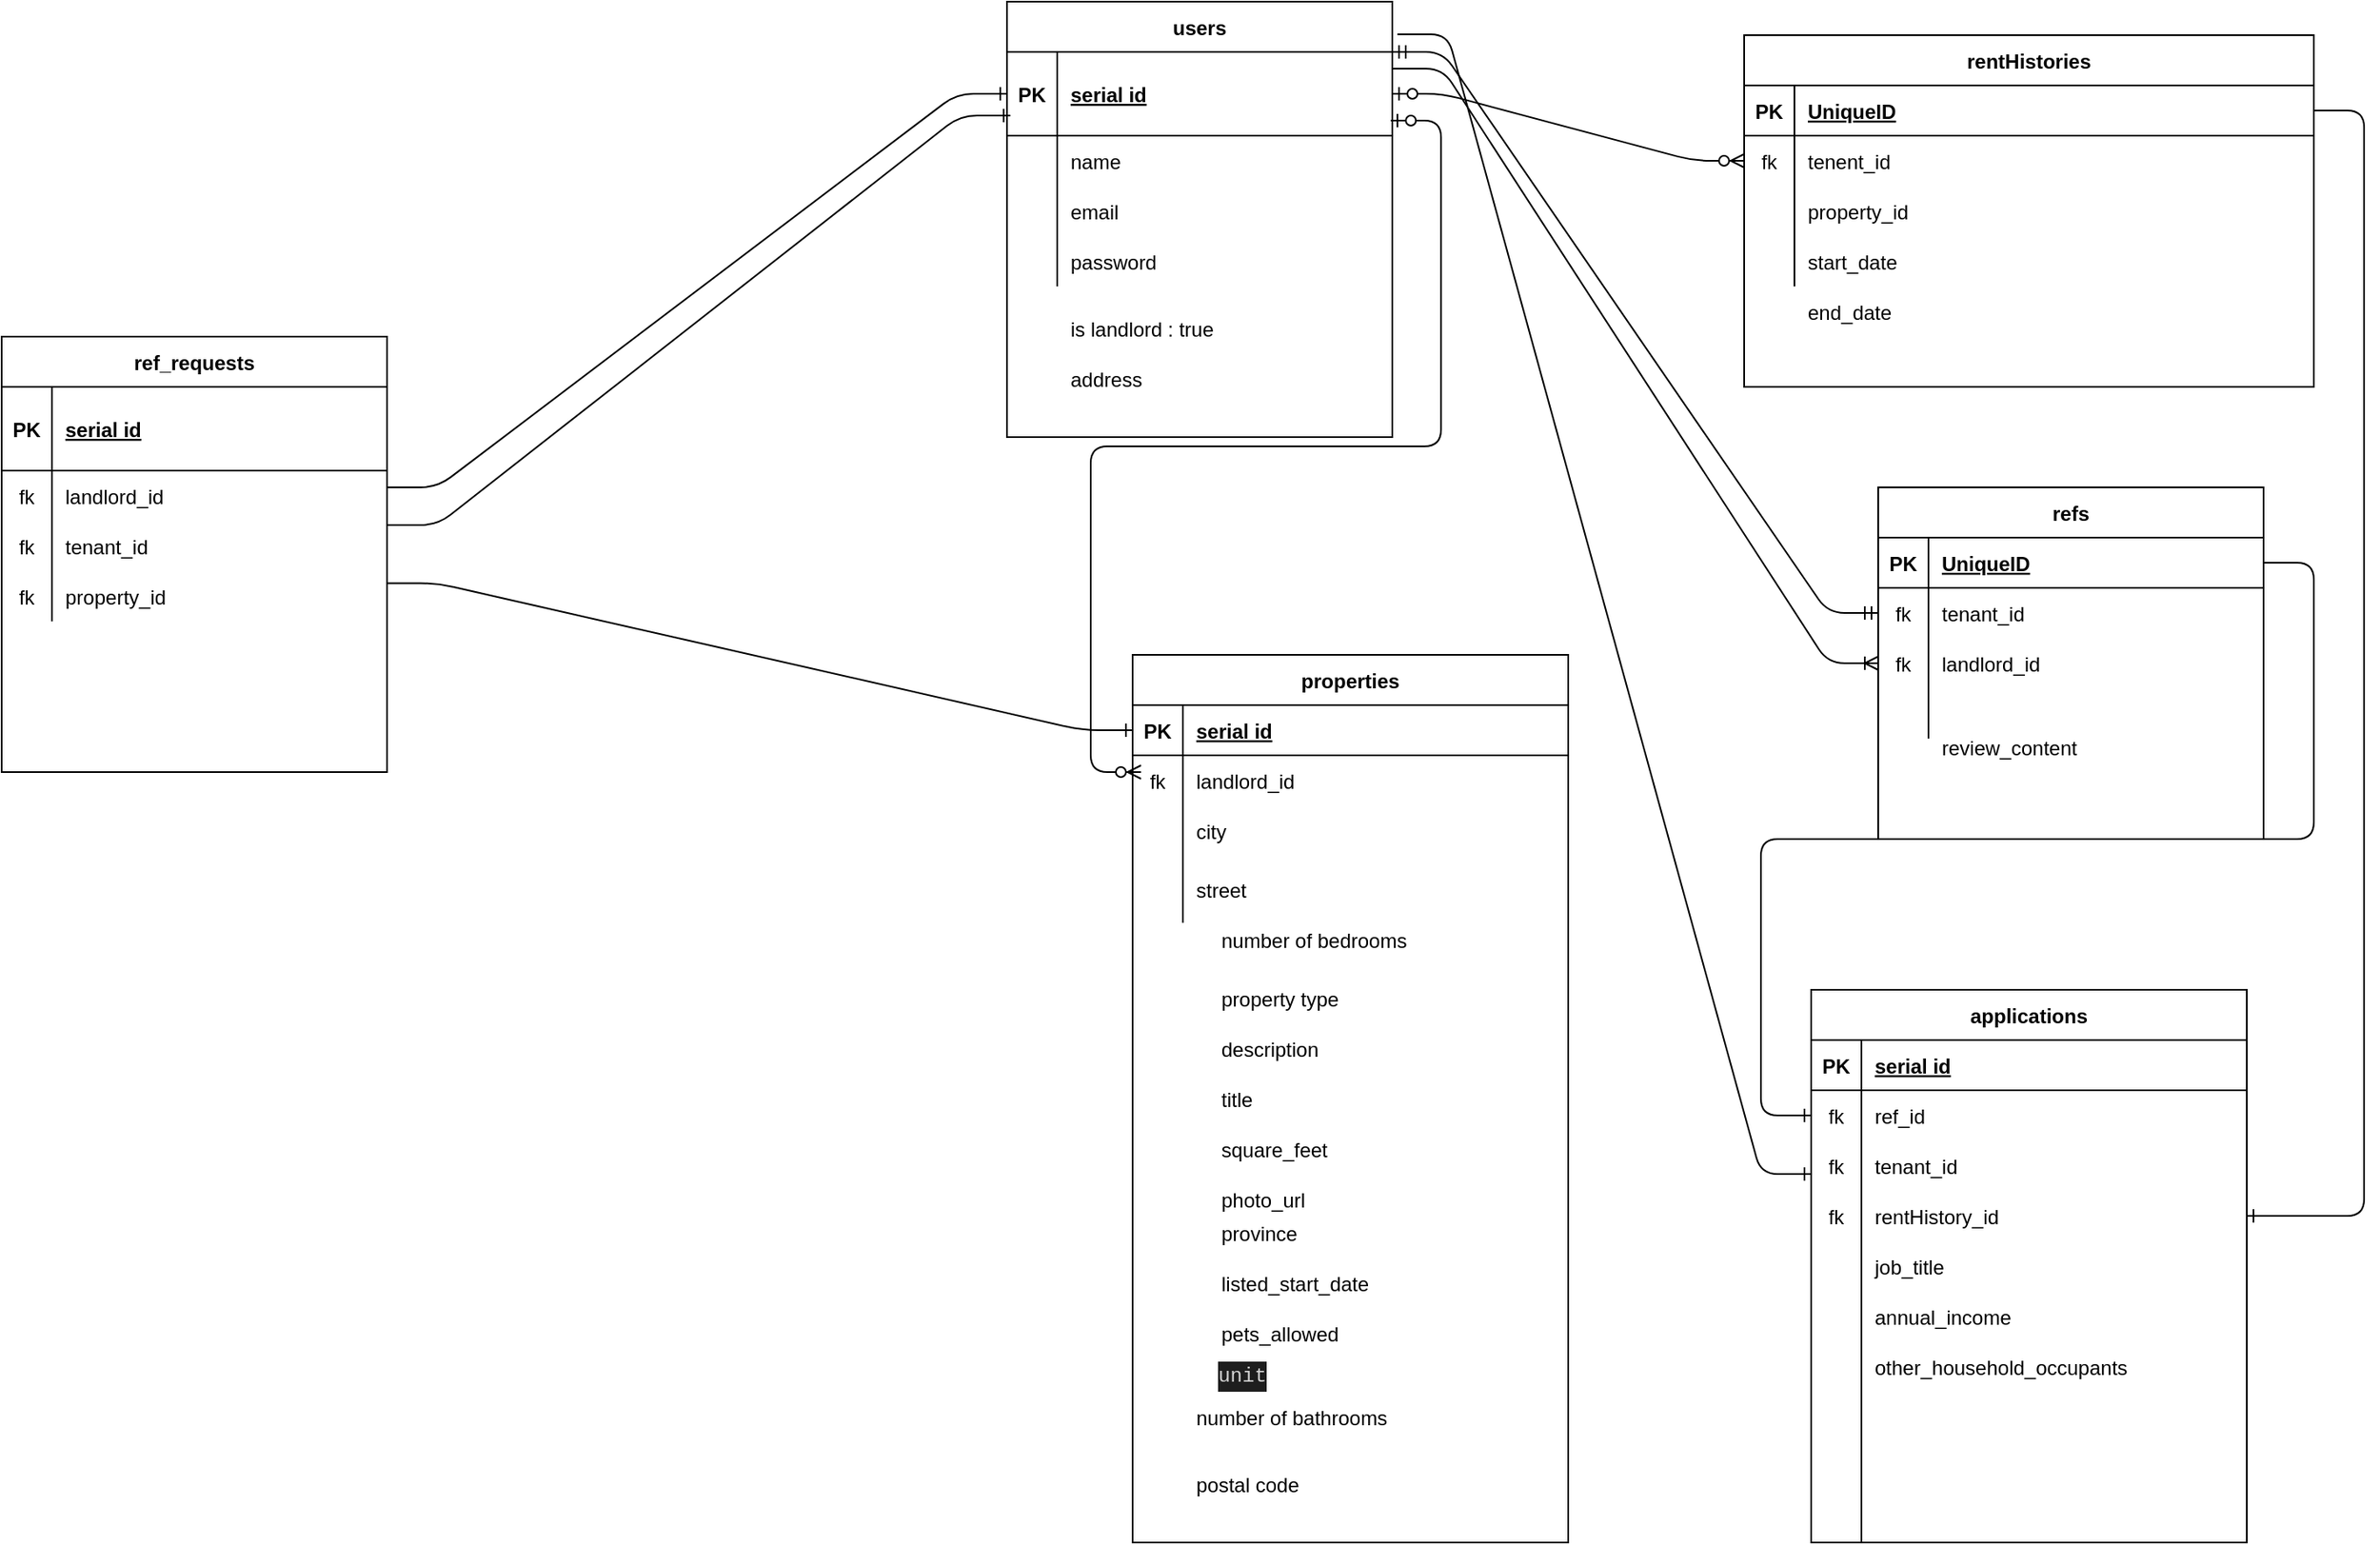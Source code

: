 <mxfile version="14.8.1" type="github"><diagram id="s0UUck-Fuh2YsvREzWcX" name="Page-1"><mxGraphModel dx="2206" dy="614" grid="1" gridSize="10" guides="1" tooltips="1" connect="1" arrows="1" fold="1" page="1" pageScale="1" pageWidth="1100" pageHeight="1700" math="0" shadow="0"><root><mxCell id="0"/><mxCell id="1" parent="0"/><mxCell id="gV3G6oGgYe0_w0hAwtkZ-9" value="users" style="shape=table;startSize=30;container=1;collapsible=1;childLayout=tableLayout;fixedRows=1;rowLines=0;fontStyle=1;align=center;resizeLast=1;" parent="1" vertex="1"><mxGeometry x="20" y="20" width="230" height="260" as="geometry"/></mxCell><mxCell id="gV3G6oGgYe0_w0hAwtkZ-10" value="" style="shape=partialRectangle;collapsible=0;dropTarget=0;pointerEvents=0;fillColor=none;top=0;left=0;bottom=1;right=0;points=[[0,0.5],[1,0.5]];portConstraint=eastwest;" parent="gV3G6oGgYe0_w0hAwtkZ-9" vertex="1"><mxGeometry y="30" width="230" height="50" as="geometry"/></mxCell><mxCell id="gV3G6oGgYe0_w0hAwtkZ-11" value="PK" style="shape=partialRectangle;connectable=0;fillColor=none;top=0;left=0;bottom=0;right=0;fontStyle=1;overflow=hidden;" parent="gV3G6oGgYe0_w0hAwtkZ-10" vertex="1"><mxGeometry width="30" height="50" as="geometry"/></mxCell><mxCell id="gV3G6oGgYe0_w0hAwtkZ-12" value="serial id" style="shape=partialRectangle;connectable=0;fillColor=none;top=0;left=0;bottom=0;right=0;align=left;spacingLeft=6;fontStyle=5;overflow=hidden;" parent="gV3G6oGgYe0_w0hAwtkZ-10" vertex="1"><mxGeometry x="30" width="200" height="50" as="geometry"/></mxCell><mxCell id="gV3G6oGgYe0_w0hAwtkZ-13" value="" style="shape=partialRectangle;collapsible=0;dropTarget=0;pointerEvents=0;fillColor=none;top=0;left=0;bottom=0;right=0;points=[[0,0.5],[1,0.5]];portConstraint=eastwest;" parent="gV3G6oGgYe0_w0hAwtkZ-9" vertex="1"><mxGeometry y="80" width="230" height="30" as="geometry"/></mxCell><mxCell id="gV3G6oGgYe0_w0hAwtkZ-14" value="" style="shape=partialRectangle;connectable=0;fillColor=none;top=0;left=0;bottom=0;right=0;editable=1;overflow=hidden;" parent="gV3G6oGgYe0_w0hAwtkZ-13" vertex="1"><mxGeometry width="30" height="30" as="geometry"/></mxCell><mxCell id="gV3G6oGgYe0_w0hAwtkZ-15" value="name" style="shape=partialRectangle;connectable=0;fillColor=none;top=0;left=0;bottom=0;right=0;align=left;spacingLeft=6;overflow=hidden;" parent="gV3G6oGgYe0_w0hAwtkZ-13" vertex="1"><mxGeometry x="30" width="200" height="30" as="geometry"/></mxCell><mxCell id="gV3G6oGgYe0_w0hAwtkZ-16" value="" style="shape=partialRectangle;collapsible=0;dropTarget=0;pointerEvents=0;fillColor=none;top=0;left=0;bottom=0;right=0;points=[[0,0.5],[1,0.5]];portConstraint=eastwest;" parent="gV3G6oGgYe0_w0hAwtkZ-9" vertex="1"><mxGeometry y="110" width="230" height="30" as="geometry"/></mxCell><mxCell id="gV3G6oGgYe0_w0hAwtkZ-17" value="" style="shape=partialRectangle;connectable=0;fillColor=none;top=0;left=0;bottom=0;right=0;editable=1;overflow=hidden;" parent="gV3G6oGgYe0_w0hAwtkZ-16" vertex="1"><mxGeometry width="30" height="30" as="geometry"/></mxCell><mxCell id="gV3G6oGgYe0_w0hAwtkZ-18" value="email" style="shape=partialRectangle;connectable=0;fillColor=none;top=0;left=0;bottom=0;right=0;align=left;spacingLeft=6;overflow=hidden;" parent="gV3G6oGgYe0_w0hAwtkZ-16" vertex="1"><mxGeometry x="30" width="200" height="30" as="geometry"/></mxCell><mxCell id="gV3G6oGgYe0_w0hAwtkZ-19" value="" style="shape=partialRectangle;collapsible=0;dropTarget=0;pointerEvents=0;fillColor=none;top=0;left=0;bottom=0;right=0;points=[[0,0.5],[1,0.5]];portConstraint=eastwest;" parent="gV3G6oGgYe0_w0hAwtkZ-9" vertex="1"><mxGeometry y="140" width="230" height="30" as="geometry"/></mxCell><mxCell id="gV3G6oGgYe0_w0hAwtkZ-20" value="" style="shape=partialRectangle;connectable=0;fillColor=none;top=0;left=0;bottom=0;right=0;editable=1;overflow=hidden;" parent="gV3G6oGgYe0_w0hAwtkZ-19" vertex="1"><mxGeometry width="30" height="30" as="geometry"/></mxCell><mxCell id="gV3G6oGgYe0_w0hAwtkZ-21" value="password" style="shape=partialRectangle;connectable=0;fillColor=none;top=0;left=0;bottom=0;right=0;align=left;spacingLeft=6;overflow=hidden;" parent="gV3G6oGgYe0_w0hAwtkZ-19" vertex="1"><mxGeometry x="30" width="200" height="30" as="geometry"/></mxCell><mxCell id="gV3G6oGgYe0_w0hAwtkZ-22" value="rentHistories" style="shape=table;startSize=30;container=1;collapsible=1;childLayout=tableLayout;fixedRows=1;rowLines=0;fontStyle=1;align=center;resizeLast=1;" parent="1" vertex="1"><mxGeometry x="460" y="40" width="340" height="210" as="geometry"/></mxCell><mxCell id="gV3G6oGgYe0_w0hAwtkZ-23" value="" style="shape=partialRectangle;collapsible=0;dropTarget=0;pointerEvents=0;fillColor=none;top=0;left=0;bottom=1;right=0;points=[[0,0.5],[1,0.5]];portConstraint=eastwest;" parent="gV3G6oGgYe0_w0hAwtkZ-22" vertex="1"><mxGeometry y="30" width="340" height="30" as="geometry"/></mxCell><mxCell id="gV3G6oGgYe0_w0hAwtkZ-24" value="PK" style="shape=partialRectangle;connectable=0;fillColor=none;top=0;left=0;bottom=0;right=0;fontStyle=1;overflow=hidden;" parent="gV3G6oGgYe0_w0hAwtkZ-23" vertex="1"><mxGeometry width="30" height="30" as="geometry"/></mxCell><mxCell id="gV3G6oGgYe0_w0hAwtkZ-25" value="UniqueID" style="shape=partialRectangle;connectable=0;fillColor=none;top=0;left=0;bottom=0;right=0;align=left;spacingLeft=6;fontStyle=5;overflow=hidden;" parent="gV3G6oGgYe0_w0hAwtkZ-23" vertex="1"><mxGeometry x="30" width="310" height="30" as="geometry"/></mxCell><mxCell id="gV3G6oGgYe0_w0hAwtkZ-26" value="" style="shape=partialRectangle;collapsible=0;dropTarget=0;pointerEvents=0;fillColor=none;top=0;left=0;bottom=0;right=0;points=[[0,0.5],[1,0.5]];portConstraint=eastwest;" parent="gV3G6oGgYe0_w0hAwtkZ-22" vertex="1"><mxGeometry y="60" width="340" height="30" as="geometry"/></mxCell><mxCell id="gV3G6oGgYe0_w0hAwtkZ-27" value="fk" style="shape=partialRectangle;connectable=0;fillColor=none;top=0;left=0;bottom=0;right=0;editable=1;overflow=hidden;" parent="gV3G6oGgYe0_w0hAwtkZ-26" vertex="1"><mxGeometry width="30" height="30" as="geometry"/></mxCell><mxCell id="gV3G6oGgYe0_w0hAwtkZ-28" value="tenent_id" style="shape=partialRectangle;connectable=0;fillColor=none;top=0;left=0;bottom=0;right=0;align=left;spacingLeft=6;overflow=hidden;" parent="gV3G6oGgYe0_w0hAwtkZ-26" vertex="1"><mxGeometry x="30" width="310" height="30" as="geometry"/></mxCell><mxCell id="gV3G6oGgYe0_w0hAwtkZ-29" value="" style="shape=partialRectangle;collapsible=0;dropTarget=0;pointerEvents=0;fillColor=none;top=0;left=0;bottom=0;right=0;points=[[0,0.5],[1,0.5]];portConstraint=eastwest;" parent="gV3G6oGgYe0_w0hAwtkZ-22" vertex="1"><mxGeometry y="90" width="340" height="30" as="geometry"/></mxCell><mxCell id="gV3G6oGgYe0_w0hAwtkZ-30" value="" style="shape=partialRectangle;connectable=0;fillColor=none;top=0;left=0;bottom=0;right=0;editable=1;overflow=hidden;" parent="gV3G6oGgYe0_w0hAwtkZ-29" vertex="1"><mxGeometry width="30" height="30" as="geometry"/></mxCell><mxCell id="gV3G6oGgYe0_w0hAwtkZ-31" value="property_id" style="shape=partialRectangle;connectable=0;fillColor=none;top=0;left=0;bottom=0;right=0;align=left;spacingLeft=6;overflow=hidden;" parent="gV3G6oGgYe0_w0hAwtkZ-29" vertex="1"><mxGeometry x="30" width="310" height="30" as="geometry"/></mxCell><mxCell id="gV3G6oGgYe0_w0hAwtkZ-32" value="" style="shape=partialRectangle;collapsible=0;dropTarget=0;pointerEvents=0;fillColor=none;top=0;left=0;bottom=0;right=0;points=[[0,0.5],[1,0.5]];portConstraint=eastwest;" parent="gV3G6oGgYe0_w0hAwtkZ-22" vertex="1"><mxGeometry y="120" width="340" height="30" as="geometry"/></mxCell><mxCell id="gV3G6oGgYe0_w0hAwtkZ-33" value="" style="shape=partialRectangle;connectable=0;fillColor=none;top=0;left=0;bottom=0;right=0;editable=1;overflow=hidden;" parent="gV3G6oGgYe0_w0hAwtkZ-32" vertex="1"><mxGeometry width="30" height="30" as="geometry"/></mxCell><mxCell id="gV3G6oGgYe0_w0hAwtkZ-34" value="start_date" style="shape=partialRectangle;connectable=0;fillColor=none;top=0;left=0;bottom=0;right=0;align=left;spacingLeft=6;overflow=hidden;" parent="gV3G6oGgYe0_w0hAwtkZ-32" vertex="1"><mxGeometry x="30" width="310" height="30" as="geometry"/></mxCell><mxCell id="gV3G6oGgYe0_w0hAwtkZ-35" value="refs" style="shape=table;startSize=30;container=1;collapsible=1;childLayout=tableLayout;fixedRows=1;rowLines=0;fontStyle=1;align=center;resizeLast=1;" parent="1" vertex="1"><mxGeometry x="540" y="310" width="230" height="210" as="geometry"/></mxCell><mxCell id="gV3G6oGgYe0_w0hAwtkZ-36" value="" style="shape=partialRectangle;collapsible=0;dropTarget=0;pointerEvents=0;fillColor=none;top=0;left=0;bottom=1;right=0;points=[[0,0.5],[1,0.5]];portConstraint=eastwest;" parent="gV3G6oGgYe0_w0hAwtkZ-35" vertex="1"><mxGeometry y="30" width="230" height="30" as="geometry"/></mxCell><mxCell id="gV3G6oGgYe0_w0hAwtkZ-37" value="PK" style="shape=partialRectangle;connectable=0;fillColor=none;top=0;left=0;bottom=0;right=0;fontStyle=1;overflow=hidden;" parent="gV3G6oGgYe0_w0hAwtkZ-36" vertex="1"><mxGeometry width="30" height="30" as="geometry"/></mxCell><mxCell id="gV3G6oGgYe0_w0hAwtkZ-38" value="UniqueID" style="shape=partialRectangle;connectable=0;fillColor=none;top=0;left=0;bottom=0;right=0;align=left;spacingLeft=6;fontStyle=5;overflow=hidden;" parent="gV3G6oGgYe0_w0hAwtkZ-36" vertex="1"><mxGeometry x="30" width="200" height="30" as="geometry"/></mxCell><mxCell id="gV3G6oGgYe0_w0hAwtkZ-39" value="" style="shape=partialRectangle;collapsible=0;dropTarget=0;pointerEvents=0;fillColor=none;top=0;left=0;bottom=0;right=0;points=[[0,0.5],[1,0.5]];portConstraint=eastwest;" parent="gV3G6oGgYe0_w0hAwtkZ-35" vertex="1"><mxGeometry y="60" width="230" height="30" as="geometry"/></mxCell><mxCell id="gV3G6oGgYe0_w0hAwtkZ-40" value="fk" style="shape=partialRectangle;connectable=0;fillColor=none;top=0;left=0;bottom=0;right=0;editable=1;overflow=hidden;" parent="gV3G6oGgYe0_w0hAwtkZ-39" vertex="1"><mxGeometry width="30" height="30" as="geometry"/></mxCell><mxCell id="gV3G6oGgYe0_w0hAwtkZ-41" value="tenant_id" style="shape=partialRectangle;connectable=0;fillColor=none;top=0;left=0;bottom=0;right=0;align=left;spacingLeft=6;overflow=hidden;" parent="gV3G6oGgYe0_w0hAwtkZ-39" vertex="1"><mxGeometry x="30" width="200" height="30" as="geometry"/></mxCell><mxCell id="gV3G6oGgYe0_w0hAwtkZ-42" value="" style="shape=partialRectangle;collapsible=0;dropTarget=0;pointerEvents=0;fillColor=none;top=0;left=0;bottom=0;right=0;points=[[0,0.5],[1,0.5]];portConstraint=eastwest;" parent="gV3G6oGgYe0_w0hAwtkZ-35" vertex="1"><mxGeometry y="90" width="230" height="30" as="geometry"/></mxCell><mxCell id="gV3G6oGgYe0_w0hAwtkZ-43" value="fk" style="shape=partialRectangle;connectable=0;fillColor=none;top=0;left=0;bottom=0;right=0;editable=1;overflow=hidden;" parent="gV3G6oGgYe0_w0hAwtkZ-42" vertex="1"><mxGeometry width="30" height="30" as="geometry"/></mxCell><mxCell id="gV3G6oGgYe0_w0hAwtkZ-44" value="landlord_id" style="shape=partialRectangle;connectable=0;fillColor=none;top=0;left=0;bottom=0;right=0;align=left;spacingLeft=6;overflow=hidden;" parent="gV3G6oGgYe0_w0hAwtkZ-42" vertex="1"><mxGeometry x="30" width="200" height="30" as="geometry"/></mxCell><mxCell id="gV3G6oGgYe0_w0hAwtkZ-45" value="" style="shape=partialRectangle;collapsible=0;dropTarget=0;pointerEvents=0;fillColor=none;top=0;left=0;bottom=0;right=0;points=[[0,0.5],[1,0.5]];portConstraint=eastwest;" parent="gV3G6oGgYe0_w0hAwtkZ-35" vertex="1"><mxGeometry y="120" width="230" height="30" as="geometry"/></mxCell><mxCell id="gV3G6oGgYe0_w0hAwtkZ-46" value="" style="shape=partialRectangle;connectable=0;fillColor=none;top=0;left=0;bottom=0;right=0;editable=1;overflow=hidden;" parent="gV3G6oGgYe0_w0hAwtkZ-45" vertex="1"><mxGeometry width="30" height="30" as="geometry"/></mxCell><mxCell id="gV3G6oGgYe0_w0hAwtkZ-47" value="" style="shape=partialRectangle;connectable=0;fillColor=none;top=0;left=0;bottom=0;right=0;align=left;spacingLeft=6;overflow=hidden;" parent="gV3G6oGgYe0_w0hAwtkZ-45" vertex="1"><mxGeometry x="30" width="200" height="30" as="geometry"/></mxCell><mxCell id="gV3G6oGgYe0_w0hAwtkZ-49" value="properties" style="shape=table;startSize=30;container=1;collapsible=1;childLayout=tableLayout;fixedRows=1;rowLines=0;fontStyle=1;align=center;resizeLast=1;" parent="1" vertex="1"><mxGeometry x="95" y="410" width="260" height="530" as="geometry"/></mxCell><mxCell id="gV3G6oGgYe0_w0hAwtkZ-50" value="" style="shape=partialRectangle;collapsible=0;dropTarget=0;pointerEvents=0;fillColor=none;top=0;left=0;bottom=1;right=0;points=[[0,0.5],[1,0.5]];portConstraint=eastwest;" parent="gV3G6oGgYe0_w0hAwtkZ-49" vertex="1"><mxGeometry y="30" width="260" height="30" as="geometry"/></mxCell><mxCell id="gV3G6oGgYe0_w0hAwtkZ-51" value="PK" style="shape=partialRectangle;connectable=0;fillColor=none;top=0;left=0;bottom=0;right=0;fontStyle=1;overflow=hidden;" parent="gV3G6oGgYe0_w0hAwtkZ-50" vertex="1"><mxGeometry width="30" height="30" as="geometry"/></mxCell><mxCell id="gV3G6oGgYe0_w0hAwtkZ-52" value="serial id" style="shape=partialRectangle;connectable=0;fillColor=none;top=0;left=0;bottom=0;right=0;align=left;spacingLeft=6;fontStyle=5;overflow=hidden;" parent="gV3G6oGgYe0_w0hAwtkZ-50" vertex="1"><mxGeometry x="30" width="230" height="30" as="geometry"/></mxCell><mxCell id="gV3G6oGgYe0_w0hAwtkZ-56" value="" style="shape=partialRectangle;collapsible=0;dropTarget=0;pointerEvents=0;fillColor=none;top=0;left=0;bottom=0;right=0;points=[[0,0.5],[1,0.5]];portConstraint=eastwest;" parent="gV3G6oGgYe0_w0hAwtkZ-49" vertex="1"><mxGeometry y="60" width="260" height="30" as="geometry"/></mxCell><mxCell id="gV3G6oGgYe0_w0hAwtkZ-57" value="fk" style="shape=partialRectangle;connectable=0;fillColor=none;top=0;left=0;bottom=0;right=0;editable=1;overflow=hidden;" parent="gV3G6oGgYe0_w0hAwtkZ-56" vertex="1"><mxGeometry width="30" height="30" as="geometry"/></mxCell><mxCell id="gV3G6oGgYe0_w0hAwtkZ-58" value="landlord_id" style="shape=partialRectangle;connectable=0;fillColor=none;top=0;left=0;bottom=0;right=0;align=left;spacingLeft=6;overflow=hidden;" parent="gV3G6oGgYe0_w0hAwtkZ-56" vertex="1"><mxGeometry x="30" width="230" height="30" as="geometry"/></mxCell><mxCell id="gV3G6oGgYe0_w0hAwtkZ-53" value="" style="shape=partialRectangle;collapsible=0;dropTarget=0;pointerEvents=0;fillColor=none;top=0;left=0;bottom=0;right=0;points=[[0,0.5],[1,0.5]];portConstraint=eastwest;" parent="gV3G6oGgYe0_w0hAwtkZ-49" vertex="1"><mxGeometry y="90" width="260" height="30" as="geometry"/></mxCell><mxCell id="gV3G6oGgYe0_w0hAwtkZ-54" value="" style="shape=partialRectangle;connectable=0;fillColor=none;top=0;left=0;bottom=0;right=0;editable=1;overflow=hidden;" parent="gV3G6oGgYe0_w0hAwtkZ-53" vertex="1"><mxGeometry width="30" height="30" as="geometry"/></mxCell><mxCell id="gV3G6oGgYe0_w0hAwtkZ-55" value="city" style="shape=partialRectangle;connectable=0;fillColor=none;top=0;left=0;bottom=0;right=0;align=left;spacingLeft=6;overflow=hidden;" parent="gV3G6oGgYe0_w0hAwtkZ-53" vertex="1"><mxGeometry x="30" width="230" height="30" as="geometry"/></mxCell><mxCell id="gV3G6oGgYe0_w0hAwtkZ-59" value="" style="shape=partialRectangle;collapsible=0;dropTarget=0;pointerEvents=0;fillColor=none;top=0;left=0;bottom=0;right=0;points=[[0,0.5],[1,0.5]];portConstraint=eastwest;" parent="gV3G6oGgYe0_w0hAwtkZ-49" vertex="1"><mxGeometry y="120" width="260" height="40" as="geometry"/></mxCell><mxCell id="gV3G6oGgYe0_w0hAwtkZ-60" value="" style="shape=partialRectangle;connectable=0;fillColor=none;top=0;left=0;bottom=0;right=0;editable=1;overflow=hidden;" parent="gV3G6oGgYe0_w0hAwtkZ-59" vertex="1"><mxGeometry width="30" height="40" as="geometry"/></mxCell><mxCell id="gV3G6oGgYe0_w0hAwtkZ-61" value="street " style="shape=partialRectangle;connectable=0;fillColor=none;top=0;left=0;bottom=0;right=0;align=left;spacingLeft=6;overflow=hidden;" parent="gV3G6oGgYe0_w0hAwtkZ-59" vertex="1"><mxGeometry x="30" width="230" height="40" as="geometry"/></mxCell><mxCell id="gV3G6oGgYe0_w0hAwtkZ-62" value="" style="shape=partialRectangle;collapsible=0;dropTarget=0;pointerEvents=0;fillColor=none;top=0;left=0;bottom=0;right=0;points=[[0,0.5],[1,0.5]];portConstraint=eastwest;" parent="1" vertex="1"><mxGeometry x="95" y="890" width="230" height="30" as="geometry"/></mxCell><mxCell id="gV3G6oGgYe0_w0hAwtkZ-63" value="" style="shape=partialRectangle;connectable=0;fillColor=none;top=0;left=0;bottom=0;right=0;editable=1;overflow=hidden;" parent="gV3G6oGgYe0_w0hAwtkZ-62" vertex="1"><mxGeometry width="30" height="30" as="geometry"/></mxCell><mxCell id="gV3G6oGgYe0_w0hAwtkZ-64" value="postal code" style="shape=partialRectangle;connectable=0;fillColor=none;top=0;left=0;bottom=0;right=0;align=left;spacingLeft=6;overflow=hidden;" parent="gV3G6oGgYe0_w0hAwtkZ-62" vertex="1"><mxGeometry x="30" width="200" height="30" as="geometry"/></mxCell><mxCell id="gLmfutQ5gBUs2Zl9s9r3-1" value="" style="edgeStyle=entityRelationEdgeStyle;fontSize=12;html=1;endArrow=ERzeroToMany;startArrow=ERzeroToOne;exitX=0.996;exitY=0.82;exitDx=0;exitDy=0;exitPerimeter=0;" edge="1" parent="1" source="gV3G6oGgYe0_w0hAwtkZ-10"><mxGeometry width="100" height="100" relative="1" as="geometry"><mxPoint x="248" y="65" as="sourcePoint"/><mxPoint x="100" y="480" as="targetPoint"/></mxGeometry></mxCell><mxCell id="gLmfutQ5gBUs2Zl9s9r3-2" value="" style="edgeStyle=entityRelationEdgeStyle;fontSize=12;html=1;endArrow=ERzeroToMany;startArrow=ERzeroToOne;entryX=0;entryY=0.5;entryDx=0;entryDy=0;exitX=1;exitY=0.5;exitDx=0;exitDy=0;" edge="1" parent="1" source="gV3G6oGgYe0_w0hAwtkZ-10" target="gV3G6oGgYe0_w0hAwtkZ-26"><mxGeometry width="100" height="100" relative="1" as="geometry"><mxPoint x="250" y="70" as="sourcePoint"/><mxPoint x="350" y="-30" as="targetPoint"/></mxGeometry></mxCell><mxCell id="gLmfutQ5gBUs2Zl9s9r3-4" value="address" style="shape=partialRectangle;connectable=0;fillColor=none;top=0;left=0;bottom=0;right=0;align=left;spacingLeft=6;overflow=hidden;" vertex="1" parent="1"><mxGeometry x="50" y="230" width="200" height="30" as="geometry"/></mxCell><mxCell id="gLmfutQ5gBUs2Zl9s9r3-5" value="end_date" style="shape=partialRectangle;connectable=0;fillColor=none;top=0;left=0;bottom=0;right=0;align=left;spacingLeft=6;overflow=hidden;" vertex="1" parent="1"><mxGeometry x="490" y="190" width="310" height="30" as="geometry"/></mxCell><mxCell id="gLmfutQ5gBUs2Zl9s9r3-9" value="" style="edgeStyle=entityRelationEdgeStyle;fontSize=12;html=1;endArrow=ERmandOne;startArrow=ERmandOne;entryX=0;entryY=0.5;entryDx=0;entryDy=0;" edge="1" parent="1" target="gV3G6oGgYe0_w0hAwtkZ-39"><mxGeometry width="100" height="100" relative="1" as="geometry"><mxPoint x="250" y="50" as="sourcePoint"/><mxPoint x="500" y="280" as="targetPoint"/></mxGeometry></mxCell><mxCell id="gLmfutQ5gBUs2Zl9s9r3-24" value="" style="shape=partialRectangle;collapsible=0;dropTarget=0;pointerEvents=0;fillColor=none;top=0;left=0;bottom=0;right=0;points=[[0,0.5],[1,0.5]];portConstraint=eastwest;" vertex="1" parent="1"><mxGeometry x="110" y="720" width="230" height="30" as="geometry"/></mxCell><mxCell id="gLmfutQ5gBUs2Zl9s9r3-25" value="" style="shape=partialRectangle;connectable=0;fillColor=none;top=0;left=0;bottom=0;right=0;editable=1;overflow=hidden;" vertex="1" parent="gLmfutQ5gBUs2Zl9s9r3-24"><mxGeometry width="30" height="30" as="geometry"/></mxCell><mxCell id="gLmfutQ5gBUs2Zl9s9r3-26" value="photo_url" style="shape=partialRectangle;connectable=0;fillColor=none;top=0;left=0;bottom=0;right=0;align=left;spacingLeft=6;overflow=hidden;" vertex="1" parent="gLmfutQ5gBUs2Zl9s9r3-24"><mxGeometry x="30" width="200" height="30" as="geometry"/></mxCell><mxCell id="gLmfutQ5gBUs2Zl9s9r3-27" value="" style="shape=partialRectangle;collapsible=0;dropTarget=0;pointerEvents=0;fillColor=none;top=0;left=0;bottom=0;right=0;points=[[0,0.5],[1,0.5]];portConstraint=eastwest;" vertex="1" parent="1"><mxGeometry x="110" y="565" width="230" height="30" as="geometry"/></mxCell><mxCell id="gLmfutQ5gBUs2Zl9s9r3-28" value="" style="shape=partialRectangle;connectable=0;fillColor=none;top=0;left=0;bottom=0;right=0;editable=1;overflow=hidden;" vertex="1" parent="gLmfutQ5gBUs2Zl9s9r3-27"><mxGeometry width="30" height="30" as="geometry"/></mxCell><mxCell id="gLmfutQ5gBUs2Zl9s9r3-29" value="number of bedrooms" style="shape=partialRectangle;connectable=0;fillColor=none;top=0;left=0;bottom=0;right=0;align=left;spacingLeft=6;overflow=hidden;" vertex="1" parent="gLmfutQ5gBUs2Zl9s9r3-27"><mxGeometry x="30" width="200" height="30" as="geometry"/></mxCell><mxCell id="gLmfutQ5gBUs2Zl9s9r3-30" value="" style="shape=partialRectangle;collapsible=0;dropTarget=0;pointerEvents=0;fillColor=none;top=0;left=0;bottom=0;right=0;points=[[0,0.5],[1,0.5]];portConstraint=eastwest;" vertex="1" parent="1"><mxGeometry x="95" y="850" width="230" height="30" as="geometry"/></mxCell><mxCell id="gLmfutQ5gBUs2Zl9s9r3-31" value="" style="shape=partialRectangle;connectable=0;fillColor=none;top=0;left=0;bottom=0;right=0;editable=1;overflow=hidden;" vertex="1" parent="gLmfutQ5gBUs2Zl9s9r3-30"><mxGeometry width="30" height="30" as="geometry"/></mxCell><mxCell id="gLmfutQ5gBUs2Zl9s9r3-32" value="number of bathrooms" style="shape=partialRectangle;connectable=0;fillColor=none;top=0;left=0;bottom=0;right=0;align=left;spacingLeft=6;overflow=hidden;" vertex="1" parent="gLmfutQ5gBUs2Zl9s9r3-30"><mxGeometry x="30" width="200" height="30" as="geometry"/></mxCell><mxCell id="gLmfutQ5gBUs2Zl9s9r3-33" value="" style="shape=partialRectangle;collapsible=0;dropTarget=0;pointerEvents=0;fillColor=none;top=0;left=0;bottom=0;right=0;points=[[0,0.5],[1,0.5]];portConstraint=eastwest;" vertex="1" parent="1"><mxGeometry x="110" y="630" width="230" height="30" as="geometry"/></mxCell><mxCell id="gLmfutQ5gBUs2Zl9s9r3-34" value="" style="shape=partialRectangle;connectable=0;fillColor=none;top=0;left=0;bottom=0;right=0;editable=1;overflow=hidden;" vertex="1" parent="gLmfutQ5gBUs2Zl9s9r3-33"><mxGeometry width="30" height="30" as="geometry"/></mxCell><mxCell id="gLmfutQ5gBUs2Zl9s9r3-35" value="description" style="shape=partialRectangle;connectable=0;fillColor=none;top=0;left=0;bottom=0;right=0;align=left;spacingLeft=6;overflow=hidden;" vertex="1" parent="gLmfutQ5gBUs2Zl9s9r3-33"><mxGeometry x="30" width="200" height="30" as="geometry"/></mxCell><mxCell id="gLmfutQ5gBUs2Zl9s9r3-36" value="" style="shape=partialRectangle;collapsible=0;dropTarget=0;pointerEvents=0;fillColor=none;top=0;left=0;bottom=0;right=0;points=[[0,0.5],[1,0.5]];portConstraint=eastwest;" vertex="1" parent="1"><mxGeometry x="110" y="600" width="230" height="30" as="geometry"/></mxCell><mxCell id="gLmfutQ5gBUs2Zl9s9r3-37" value="" style="shape=partialRectangle;connectable=0;fillColor=none;top=0;left=0;bottom=0;right=0;editable=1;overflow=hidden;" vertex="1" parent="gLmfutQ5gBUs2Zl9s9r3-36"><mxGeometry width="30" height="30" as="geometry"/></mxCell><mxCell id="gLmfutQ5gBUs2Zl9s9r3-38" value="property type" style="shape=partialRectangle;connectable=0;fillColor=none;top=0;left=0;bottom=0;right=0;align=left;spacingLeft=6;overflow=hidden;" vertex="1" parent="gLmfutQ5gBUs2Zl9s9r3-36"><mxGeometry x="30" width="200" height="30" as="geometry"/></mxCell><mxCell id="gLmfutQ5gBUs2Zl9s9r3-39" value="" style="shape=partialRectangle;collapsible=0;dropTarget=0;pointerEvents=0;fillColor=none;top=0;left=0;bottom=0;right=0;points=[[0,0.5],[1,0.5]];portConstraint=eastwest;" vertex="1" parent="1"><mxGeometry x="110" y="660" width="230" height="30" as="geometry"/></mxCell><mxCell id="gLmfutQ5gBUs2Zl9s9r3-40" value="" style="shape=partialRectangle;connectable=0;fillColor=none;top=0;left=0;bottom=0;right=0;editable=1;overflow=hidden;" vertex="1" parent="gLmfutQ5gBUs2Zl9s9r3-39"><mxGeometry width="30" height="30" as="geometry"/></mxCell><mxCell id="gLmfutQ5gBUs2Zl9s9r3-41" value="title" style="shape=partialRectangle;connectable=0;fillColor=none;top=0;left=0;bottom=0;right=0;align=left;spacingLeft=6;overflow=hidden;" vertex="1" parent="gLmfutQ5gBUs2Zl9s9r3-39"><mxGeometry x="30" width="200" height="30" as="geometry"/></mxCell><mxCell id="gLmfutQ5gBUs2Zl9s9r3-42" value="" style="shape=partialRectangle;collapsible=0;dropTarget=0;pointerEvents=0;fillColor=none;top=0;left=0;bottom=0;right=0;points=[[0,0.5],[1,0.5]];portConstraint=eastwest;" vertex="1" parent="1"><mxGeometry x="110" y="690" width="230" height="30" as="geometry"/></mxCell><mxCell id="gLmfutQ5gBUs2Zl9s9r3-43" value="" style="shape=partialRectangle;connectable=0;fillColor=none;top=0;left=0;bottom=0;right=0;editable=1;overflow=hidden;" vertex="1" parent="gLmfutQ5gBUs2Zl9s9r3-42"><mxGeometry width="30" height="30" as="geometry"/></mxCell><mxCell id="gLmfutQ5gBUs2Zl9s9r3-44" value="square_feet" style="shape=partialRectangle;connectable=0;fillColor=none;top=0;left=0;bottom=0;right=0;align=left;spacingLeft=6;overflow=hidden;" vertex="1" parent="gLmfutQ5gBUs2Zl9s9r3-42"><mxGeometry x="30" width="200" height="30" as="geometry"/></mxCell><mxCell id="gLmfutQ5gBUs2Zl9s9r3-66" value="is landlord : true" style="shape=partialRectangle;connectable=0;fillColor=none;top=0;left=0;bottom=0;right=0;align=left;spacingLeft=6;overflow=hidden;" vertex="1" parent="1"><mxGeometry x="50" y="200" width="200" height="30" as="geometry"/></mxCell><mxCell id="gLmfutQ5gBUs2Zl9s9r3-68" value="review_content" style="shape=partialRectangle;connectable=0;fillColor=none;top=0;left=0;bottom=0;right=0;align=left;spacingLeft=6;overflow=hidden;" vertex="1" parent="1"><mxGeometry x="570" y="450" width="200" height="30" as="geometry"/></mxCell><mxCell id="gLmfutQ5gBUs2Zl9s9r3-69" value="&lt;div style=&quot;color: rgb(212 , 212 , 212) ; background-color: rgb(30 , 30 , 30) ; font-family: &amp;#34;menlo&amp;#34; , &amp;#34;monaco&amp;#34; , &amp;#34;courier new&amp;#34; , monospace ; line-height: 18px&quot;&gt;unit&lt;/div&gt;" style="text;html=1;align=center;verticalAlign=middle;resizable=0;points=[];autosize=1;strokeColor=none;" vertex="1" parent="1"><mxGeometry x="140" y="830" width="40" height="20" as="geometry"/></mxCell><mxCell id="gLmfutQ5gBUs2Zl9s9r3-70" value="province" style="shape=partialRectangle;connectable=0;fillColor=none;top=0;left=0;bottom=0;right=0;align=left;spacingLeft=6;overflow=hidden;" vertex="1" parent="1"><mxGeometry x="140" y="740" width="200" height="30" as="geometry"/></mxCell><mxCell id="gLmfutQ5gBUs2Zl9s9r3-71" value="listed_start_date" style="shape=partialRectangle;connectable=0;fillColor=none;top=0;left=0;bottom=0;right=0;align=left;spacingLeft=6;overflow=hidden;" vertex="1" parent="1"><mxGeometry x="140" y="770" width="200" height="30" as="geometry"/></mxCell><mxCell id="gLmfutQ5gBUs2Zl9s9r3-72" value="pets_allowed" style="shape=partialRectangle;connectable=0;fillColor=none;top=0;left=0;bottom=0;right=0;align=left;spacingLeft=6;overflow=hidden;" vertex="1" parent="1"><mxGeometry x="140" y="800" width="200" height="30" as="geometry"/></mxCell><mxCell id="gLmfutQ5gBUs2Zl9s9r3-74" value="applications" style="shape=table;startSize=30;container=1;collapsible=1;childLayout=tableLayout;fixedRows=1;rowLines=0;fontStyle=1;align=center;resizeLast=1;" vertex="1" parent="1"><mxGeometry x="500" y="610" width="260" height="330" as="geometry"/></mxCell><mxCell id="gLmfutQ5gBUs2Zl9s9r3-75" value="" style="shape=partialRectangle;collapsible=0;dropTarget=0;pointerEvents=0;fillColor=none;top=0;left=0;bottom=1;right=0;points=[[0,0.5],[1,0.5]];portConstraint=eastwest;" vertex="1" parent="gLmfutQ5gBUs2Zl9s9r3-74"><mxGeometry y="30" width="260" height="30" as="geometry"/></mxCell><mxCell id="gLmfutQ5gBUs2Zl9s9r3-76" value="PK" style="shape=partialRectangle;connectable=0;fillColor=none;top=0;left=0;bottom=0;right=0;fontStyle=1;overflow=hidden;" vertex="1" parent="gLmfutQ5gBUs2Zl9s9r3-75"><mxGeometry width="30" height="30" as="geometry"/></mxCell><mxCell id="gLmfutQ5gBUs2Zl9s9r3-77" value="serial id" style="shape=partialRectangle;connectable=0;fillColor=none;top=0;left=0;bottom=0;right=0;align=left;spacingLeft=6;fontStyle=5;overflow=hidden;" vertex="1" parent="gLmfutQ5gBUs2Zl9s9r3-75"><mxGeometry x="30" width="230" height="30" as="geometry"/></mxCell><mxCell id="gLmfutQ5gBUs2Zl9s9r3-78" value="" style="shape=partialRectangle;collapsible=0;dropTarget=0;pointerEvents=0;fillColor=none;top=0;left=0;bottom=0;right=0;points=[[0,0.5],[1,0.5]];portConstraint=eastwest;" vertex="1" parent="gLmfutQ5gBUs2Zl9s9r3-74"><mxGeometry y="60" width="260" height="30" as="geometry"/></mxCell><mxCell id="gLmfutQ5gBUs2Zl9s9r3-79" value="fk" style="shape=partialRectangle;connectable=0;fillColor=none;top=0;left=0;bottom=0;right=0;editable=1;overflow=hidden;" vertex="1" parent="gLmfutQ5gBUs2Zl9s9r3-78"><mxGeometry width="30" height="30" as="geometry"/></mxCell><mxCell id="gLmfutQ5gBUs2Zl9s9r3-80" value="ref_id" style="shape=partialRectangle;connectable=0;fillColor=none;top=0;left=0;bottom=0;right=0;align=left;spacingLeft=6;overflow=hidden;" vertex="1" parent="gLmfutQ5gBUs2Zl9s9r3-78"><mxGeometry x="30" width="230" height="30" as="geometry"/></mxCell><mxCell id="gLmfutQ5gBUs2Zl9s9r3-81" value="" style="shape=partialRectangle;collapsible=0;dropTarget=0;pointerEvents=0;fillColor=none;top=0;left=0;bottom=0;right=0;points=[[0,0.5],[1,0.5]];portConstraint=eastwest;" vertex="1" parent="gLmfutQ5gBUs2Zl9s9r3-74"><mxGeometry y="90" width="260" height="30" as="geometry"/></mxCell><mxCell id="gLmfutQ5gBUs2Zl9s9r3-82" value="fk" style="shape=partialRectangle;connectable=0;fillColor=none;top=0;left=0;bottom=0;right=0;editable=1;overflow=hidden;" vertex="1" parent="gLmfutQ5gBUs2Zl9s9r3-81"><mxGeometry width="30" height="30" as="geometry"/></mxCell><mxCell id="gLmfutQ5gBUs2Zl9s9r3-83" value="tenant_id" style="shape=partialRectangle;connectable=0;fillColor=none;top=0;left=0;bottom=0;right=0;align=left;spacingLeft=6;overflow=hidden;" vertex="1" parent="gLmfutQ5gBUs2Zl9s9r3-81"><mxGeometry x="30" width="230" height="30" as="geometry"/></mxCell><mxCell id="gLmfutQ5gBUs2Zl9s9r3-84" value="" style="shape=partialRectangle;collapsible=0;dropTarget=0;pointerEvents=0;fillColor=none;top=0;left=0;bottom=0;right=0;points=[[0,0.5],[1,0.5]];portConstraint=eastwest;" vertex="1" parent="gLmfutQ5gBUs2Zl9s9r3-74"><mxGeometry y="120" width="260" height="30" as="geometry"/></mxCell><mxCell id="gLmfutQ5gBUs2Zl9s9r3-85" value="fk" style="shape=partialRectangle;connectable=0;fillColor=none;top=0;left=0;bottom=0;right=0;editable=1;overflow=hidden;" vertex="1" parent="gLmfutQ5gBUs2Zl9s9r3-84"><mxGeometry width="30" height="30" as="geometry"/></mxCell><mxCell id="gLmfutQ5gBUs2Zl9s9r3-86" value="rentHistory_id" style="shape=partialRectangle;connectable=0;fillColor=none;top=0;left=0;bottom=0;right=0;align=left;spacingLeft=6;overflow=hidden;" vertex="1" parent="gLmfutQ5gBUs2Zl9s9r3-84"><mxGeometry x="30" width="230" height="30" as="geometry"/></mxCell><mxCell id="gLmfutQ5gBUs2Zl9s9r3-94" value="" style="shape=partialRectangle;collapsible=0;dropTarget=0;pointerEvents=0;fillColor=none;top=0;left=0;bottom=0;right=0;points=[[0,0.5],[1,0.5]];portConstraint=eastwest;" vertex="1" parent="gLmfutQ5gBUs2Zl9s9r3-74"><mxGeometry y="150" width="260" height="30" as="geometry"/></mxCell><mxCell id="gLmfutQ5gBUs2Zl9s9r3-95" value="" style="shape=partialRectangle;connectable=0;fillColor=none;top=0;left=0;bottom=0;right=0;editable=1;overflow=hidden;" vertex="1" parent="gLmfutQ5gBUs2Zl9s9r3-94"><mxGeometry width="30" height="30" as="geometry"/></mxCell><mxCell id="gLmfutQ5gBUs2Zl9s9r3-96" value="job_title" style="shape=partialRectangle;connectable=0;fillColor=none;top=0;left=0;bottom=0;right=0;align=left;spacingLeft=6;overflow=hidden;" vertex="1" parent="gLmfutQ5gBUs2Zl9s9r3-94"><mxGeometry x="30" width="230" height="30" as="geometry"/></mxCell><mxCell id="gLmfutQ5gBUs2Zl9s9r3-90" value="" style="shape=partialRectangle;collapsible=0;dropTarget=0;pointerEvents=0;fillColor=none;top=0;left=0;bottom=0;right=0;points=[[0,0.5],[1,0.5]];portConstraint=eastwest;" vertex="1" parent="gLmfutQ5gBUs2Zl9s9r3-74"><mxGeometry y="180" width="260" height="30" as="geometry"/></mxCell><mxCell id="gLmfutQ5gBUs2Zl9s9r3-91" value="" style="shape=partialRectangle;connectable=0;fillColor=none;top=0;left=0;bottom=0;right=0;editable=1;overflow=hidden;" vertex="1" parent="gLmfutQ5gBUs2Zl9s9r3-90"><mxGeometry width="30" height="30" as="geometry"/></mxCell><mxCell id="gLmfutQ5gBUs2Zl9s9r3-92" value="annual_income" style="shape=partialRectangle;connectable=0;fillColor=none;top=0;left=0;bottom=0;right=0;align=left;spacingLeft=6;overflow=hidden;" vertex="1" parent="gLmfutQ5gBUs2Zl9s9r3-90"><mxGeometry x="30" width="230" height="30" as="geometry"/></mxCell><mxCell id="gLmfutQ5gBUs2Zl9s9r3-112" value="" style="shape=partialRectangle;collapsible=0;dropTarget=0;pointerEvents=0;fillColor=none;top=0;left=0;bottom=0;right=0;points=[[0,0.5],[1,0.5]];portConstraint=eastwest;" vertex="1" parent="gLmfutQ5gBUs2Zl9s9r3-74"><mxGeometry y="210" width="260" height="30" as="geometry"/></mxCell><mxCell id="gLmfutQ5gBUs2Zl9s9r3-113" value="" style="shape=partialRectangle;connectable=0;fillColor=none;top=0;left=0;bottom=0;right=0;editable=1;overflow=hidden;" vertex="1" parent="gLmfutQ5gBUs2Zl9s9r3-112"><mxGeometry width="30" height="30" as="geometry"/></mxCell><mxCell id="gLmfutQ5gBUs2Zl9s9r3-114" value="other_household_occupants" style="shape=partialRectangle;connectable=0;fillColor=none;top=0;left=0;bottom=0;right=0;align=left;spacingLeft=6;overflow=hidden;" vertex="1" parent="gLmfutQ5gBUs2Zl9s9r3-112"><mxGeometry x="30" width="230" height="30" as="geometry"/></mxCell><mxCell id="gLmfutQ5gBUs2Zl9s9r3-98" value="" style="shape=partialRectangle;collapsible=0;dropTarget=0;pointerEvents=0;fillColor=none;top=0;left=0;bottom=0;right=0;points=[[0,0.5],[1,0.5]];portConstraint=eastwest;" vertex="1" parent="gLmfutQ5gBUs2Zl9s9r3-74"><mxGeometry y="240" width="260" height="30" as="geometry"/></mxCell><mxCell id="gLmfutQ5gBUs2Zl9s9r3-99" value="" style="shape=partialRectangle;connectable=0;fillColor=none;top=0;left=0;bottom=0;right=0;editable=1;overflow=hidden;" vertex="1" parent="gLmfutQ5gBUs2Zl9s9r3-98"><mxGeometry width="30" height="30" as="geometry"/></mxCell><mxCell id="gLmfutQ5gBUs2Zl9s9r3-100" value="" style="shape=partialRectangle;connectable=0;fillColor=none;top=0;left=0;bottom=0;right=0;align=left;spacingLeft=6;overflow=hidden;" vertex="1" parent="gLmfutQ5gBUs2Zl9s9r3-98"><mxGeometry x="30" width="230" height="30" as="geometry"/></mxCell><mxCell id="gLmfutQ5gBUs2Zl9s9r3-104" value="" style="shape=partialRectangle;collapsible=0;dropTarget=0;pointerEvents=0;fillColor=none;top=0;left=0;bottom=0;right=0;points=[[0,0.5],[1,0.5]];portConstraint=eastwest;" vertex="1" parent="gLmfutQ5gBUs2Zl9s9r3-74"><mxGeometry y="270" width="260" height="30" as="geometry"/></mxCell><mxCell id="gLmfutQ5gBUs2Zl9s9r3-105" value="" style="shape=partialRectangle;connectable=0;fillColor=none;top=0;left=0;bottom=0;right=0;editable=1;overflow=hidden;" vertex="1" parent="gLmfutQ5gBUs2Zl9s9r3-104"><mxGeometry width="30" height="30" as="geometry"/></mxCell><mxCell id="gLmfutQ5gBUs2Zl9s9r3-106" value="" style="shape=partialRectangle;connectable=0;fillColor=none;top=0;left=0;bottom=0;right=0;align=left;spacingLeft=6;overflow=hidden;" vertex="1" parent="gLmfutQ5gBUs2Zl9s9r3-104"><mxGeometry x="30" width="230" height="30" as="geometry"/></mxCell><mxCell id="gLmfutQ5gBUs2Zl9s9r3-108" value="" style="shape=partialRectangle;collapsible=0;dropTarget=0;pointerEvents=0;fillColor=none;top=0;left=0;bottom=0;right=0;points=[[0,0.5],[1,0.5]];portConstraint=eastwest;" vertex="1" parent="gLmfutQ5gBUs2Zl9s9r3-74"><mxGeometry y="300" width="260" height="30" as="geometry"/></mxCell><mxCell id="gLmfutQ5gBUs2Zl9s9r3-109" value="" style="shape=partialRectangle;connectable=0;fillColor=none;top=0;left=0;bottom=0;right=0;editable=1;overflow=hidden;" vertex="1" parent="gLmfutQ5gBUs2Zl9s9r3-108"><mxGeometry width="30" height="30" as="geometry"/></mxCell><mxCell id="gLmfutQ5gBUs2Zl9s9r3-110" value="" style="shape=partialRectangle;connectable=0;fillColor=none;top=0;left=0;bottom=0;right=0;align=left;spacingLeft=6;overflow=hidden;" vertex="1" parent="gLmfutQ5gBUs2Zl9s9r3-108"><mxGeometry x="30" width="230" height="30" as="geometry"/></mxCell><mxCell id="gLmfutQ5gBUs2Zl9s9r3-87" value="" style="edgeStyle=entityRelationEdgeStyle;fontSize=12;html=1;endArrow=ERoneToMany;entryX=0;entryY=0.5;entryDx=0;entryDy=0;" edge="1" parent="1" target="gV3G6oGgYe0_w0hAwtkZ-42"><mxGeometry width="100" height="100" relative="1" as="geometry"><mxPoint x="250" y="60" as="sourcePoint"/><mxPoint x="350" y="-40" as="targetPoint"/></mxGeometry></mxCell><mxCell id="gLmfutQ5gBUs2Zl9s9r3-115" value="" style="edgeStyle=entityRelationEdgeStyle;fontSize=12;html=1;endArrow=ERone;endFill=1;exitX=1;exitY=0.5;exitDx=0;exitDy=0;" edge="1" parent="1" source="gV3G6oGgYe0_w0hAwtkZ-36"><mxGeometry width="100" height="100" relative="1" as="geometry"><mxPoint x="400" y="785" as="sourcePoint"/><mxPoint x="500" y="685" as="targetPoint"/></mxGeometry></mxCell><mxCell id="gLmfutQ5gBUs2Zl9s9r3-119" value="" style="edgeStyle=entityRelationEdgeStyle;fontSize=12;html=1;endArrow=ERone;endFill=1;exitX=1.013;exitY=0.075;exitDx=0;exitDy=0;exitPerimeter=0;" edge="1" parent="1" source="gV3G6oGgYe0_w0hAwtkZ-9"><mxGeometry width="100" height="100" relative="1" as="geometry"><mxPoint x="770" y="390" as="sourcePoint"/><mxPoint x="500" y="720" as="targetPoint"/></mxGeometry></mxCell><mxCell id="gLmfutQ5gBUs2Zl9s9r3-120" value="" style="edgeStyle=entityRelationEdgeStyle;fontSize=12;html=1;endArrow=ERone;endFill=1;" edge="1" parent="1" target="gLmfutQ5gBUs2Zl9s9r3-84"><mxGeometry width="100" height="100" relative="1" as="geometry"><mxPoint x="800" y="85" as="sourcePoint"/><mxPoint x="510" y="730" as="targetPoint"/></mxGeometry></mxCell><mxCell id="gLmfutQ5gBUs2Zl9s9r3-122" value="ref_requests" style="shape=table;startSize=30;container=1;collapsible=1;childLayout=tableLayout;fixedRows=1;rowLines=0;fontStyle=1;align=center;resizeLast=1;" vertex="1" parent="1"><mxGeometry x="-580" y="220" width="230" height="260" as="geometry"/></mxCell><mxCell id="gLmfutQ5gBUs2Zl9s9r3-123" value="" style="shape=partialRectangle;collapsible=0;dropTarget=0;pointerEvents=0;fillColor=none;top=0;left=0;bottom=1;right=0;points=[[0,0.5],[1,0.5]];portConstraint=eastwest;" vertex="1" parent="gLmfutQ5gBUs2Zl9s9r3-122"><mxGeometry y="30" width="230" height="50" as="geometry"/></mxCell><mxCell id="gLmfutQ5gBUs2Zl9s9r3-124" value="PK" style="shape=partialRectangle;connectable=0;fillColor=none;top=0;left=0;bottom=0;right=0;fontStyle=1;overflow=hidden;" vertex="1" parent="gLmfutQ5gBUs2Zl9s9r3-123"><mxGeometry width="30" height="50" as="geometry"/></mxCell><mxCell id="gLmfutQ5gBUs2Zl9s9r3-125" value="serial id" style="shape=partialRectangle;connectable=0;fillColor=none;top=0;left=0;bottom=0;right=0;align=left;spacingLeft=6;fontStyle=5;overflow=hidden;" vertex="1" parent="gLmfutQ5gBUs2Zl9s9r3-123"><mxGeometry x="30" width="200" height="50" as="geometry"/></mxCell><mxCell id="gLmfutQ5gBUs2Zl9s9r3-126" value="" style="shape=partialRectangle;collapsible=0;dropTarget=0;pointerEvents=0;fillColor=none;top=0;left=0;bottom=0;right=0;points=[[0,0.5],[1,0.5]];portConstraint=eastwest;" vertex="1" parent="gLmfutQ5gBUs2Zl9s9r3-122"><mxGeometry y="80" width="230" height="30" as="geometry"/></mxCell><mxCell id="gLmfutQ5gBUs2Zl9s9r3-127" value="fk" style="shape=partialRectangle;connectable=0;fillColor=none;top=0;left=0;bottom=0;right=0;editable=1;overflow=hidden;" vertex="1" parent="gLmfutQ5gBUs2Zl9s9r3-126"><mxGeometry width="30" height="30" as="geometry"/></mxCell><mxCell id="gLmfutQ5gBUs2Zl9s9r3-128" value="landlord_id" style="shape=partialRectangle;connectable=0;fillColor=none;top=0;left=0;bottom=0;right=0;align=left;spacingLeft=6;overflow=hidden;" vertex="1" parent="gLmfutQ5gBUs2Zl9s9r3-126"><mxGeometry x="30" width="200" height="30" as="geometry"/></mxCell><mxCell id="gLmfutQ5gBUs2Zl9s9r3-129" value="" style="shape=partialRectangle;collapsible=0;dropTarget=0;pointerEvents=0;fillColor=none;top=0;left=0;bottom=0;right=0;points=[[0,0.5],[1,0.5]];portConstraint=eastwest;" vertex="1" parent="gLmfutQ5gBUs2Zl9s9r3-122"><mxGeometry y="110" width="230" height="30" as="geometry"/></mxCell><mxCell id="gLmfutQ5gBUs2Zl9s9r3-130" value="fk" style="shape=partialRectangle;connectable=0;fillColor=none;top=0;left=0;bottom=0;right=0;editable=1;overflow=hidden;" vertex="1" parent="gLmfutQ5gBUs2Zl9s9r3-129"><mxGeometry width="30" height="30" as="geometry"/></mxCell><mxCell id="gLmfutQ5gBUs2Zl9s9r3-131" value="tenant_id" style="shape=partialRectangle;connectable=0;fillColor=none;top=0;left=0;bottom=0;right=0;align=left;spacingLeft=6;overflow=hidden;" vertex="1" parent="gLmfutQ5gBUs2Zl9s9r3-129"><mxGeometry x="30" width="200" height="30" as="geometry"/></mxCell><mxCell id="gLmfutQ5gBUs2Zl9s9r3-132" value="" style="shape=partialRectangle;collapsible=0;dropTarget=0;pointerEvents=0;fillColor=none;top=0;left=0;bottom=0;right=0;points=[[0,0.5],[1,0.5]];portConstraint=eastwest;" vertex="1" parent="gLmfutQ5gBUs2Zl9s9r3-122"><mxGeometry y="140" width="230" height="30" as="geometry"/></mxCell><mxCell id="gLmfutQ5gBUs2Zl9s9r3-133" value="fk" style="shape=partialRectangle;connectable=0;fillColor=none;top=0;left=0;bottom=0;right=0;editable=1;overflow=hidden;" vertex="1" parent="gLmfutQ5gBUs2Zl9s9r3-132"><mxGeometry width="30" height="30" as="geometry"/></mxCell><mxCell id="gLmfutQ5gBUs2Zl9s9r3-134" value="property_id" style="shape=partialRectangle;connectable=0;fillColor=none;top=0;left=0;bottom=0;right=0;align=left;spacingLeft=6;overflow=hidden;" vertex="1" parent="gLmfutQ5gBUs2Zl9s9r3-132"><mxGeometry x="30" width="200" height="30" as="geometry"/></mxCell><mxCell id="gLmfutQ5gBUs2Zl9s9r3-135" value="" style="edgeStyle=entityRelationEdgeStyle;fontSize=12;html=1;endArrow=ERone;endFill=1;entryX=0;entryY=0.5;entryDx=0;entryDy=0;" edge="1" parent="1" target="gV3G6oGgYe0_w0hAwtkZ-10"><mxGeometry width="100" height="100" relative="1" as="geometry"><mxPoint x="-350" y="310" as="sourcePoint"/><mxPoint x="-250" y="210" as="targetPoint"/></mxGeometry></mxCell><mxCell id="gLmfutQ5gBUs2Zl9s9r3-136" value="" style="edgeStyle=entityRelationEdgeStyle;fontSize=12;html=1;endArrow=ERone;endFill=1;entryX=0.009;entryY=0.76;entryDx=0;entryDy=0;entryPerimeter=0;" edge="1" parent="1" target="gV3G6oGgYe0_w0hAwtkZ-10"><mxGeometry width="100" height="100" relative="1" as="geometry"><mxPoint x="-350" y="332.5" as="sourcePoint"/><mxPoint x="20" y="97.5" as="targetPoint"/></mxGeometry></mxCell><mxCell id="gLmfutQ5gBUs2Zl9s9r3-137" value="" style="edgeStyle=entityRelationEdgeStyle;fontSize=12;html=1;endArrow=ERone;endFill=1;entryX=0;entryY=0.5;entryDx=0;entryDy=0;" edge="1" parent="1" target="gV3G6oGgYe0_w0hAwtkZ-50"><mxGeometry width="100" height="100" relative="1" as="geometry"><mxPoint x="-350" y="367.25" as="sourcePoint"/><mxPoint x="90" y="410" as="targetPoint"/></mxGeometry></mxCell></root></mxGraphModel></diagram></mxfile>